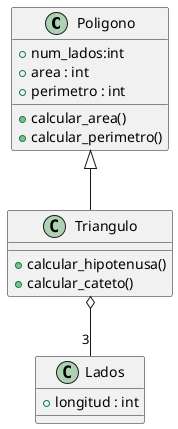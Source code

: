 @startuml Triangulo
class Poligono{
    + num_lados:int 
    + area : int
    + perimetro : int
    +calcular_area()
    +calcular_perimetro()
}
class Triangulo{
    + calcular_hipotenusa()
    +calcular_cateto()

}
class Lados{
    + longitud : int
    
}
Poligono <|-- Triangulo
Triangulo o-- "3" Lados

@enduml